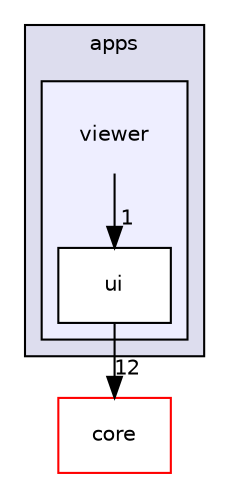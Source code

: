 digraph "platform/apps/viewer" {
  compound=true
  node [ fontsize="10", fontname="Helvetica"];
  edge [ labelfontsize="10", labelfontname="Helvetica"];
  subgraph clusterdir_7e77723a0032dcc6b77b3a63612de3ca {
    graph [ bgcolor="#ddddee", pencolor="black", label="apps" fontname="Helvetica", fontsize="10", URL="dir_7e77723a0032dcc6b77b3a63612de3ca.html"]
  subgraph clusterdir_445f9df4c3a842366b1d9eab1e5c0584 {
    graph [ bgcolor="#eeeeff", pencolor="black", label="" URL="dir_445f9df4c3a842366b1d9eab1e5c0584.html"];
    dir_445f9df4c3a842366b1d9eab1e5c0584 [shape=plaintext label="viewer"];
  dir_aa45c1db7bb54786563299a19c47f76e [shape=box label="ui" fillcolor="white" style="filled" URL="dir_aa45c1db7bb54786563299a19c47f76e.html"];
  }
  }
  dir_3066efc1f4040d52e90bf8a29ab3f16b [shape=box label="core" fillcolor="white" style="filled" color="red" URL="dir_3066efc1f4040d52e90bf8a29ab3f16b.html"];
  dir_aa45c1db7bb54786563299a19c47f76e->dir_3066efc1f4040d52e90bf8a29ab3f16b [headlabel="12", labeldistance=1.5 headhref="dir_000066_000067.html"];
  dir_445f9df4c3a842366b1d9eab1e5c0584->dir_aa45c1db7bb54786563299a19c47f76e [headlabel="1", labeldistance=1.5 headhref="dir_000065_000066.html"];
}
